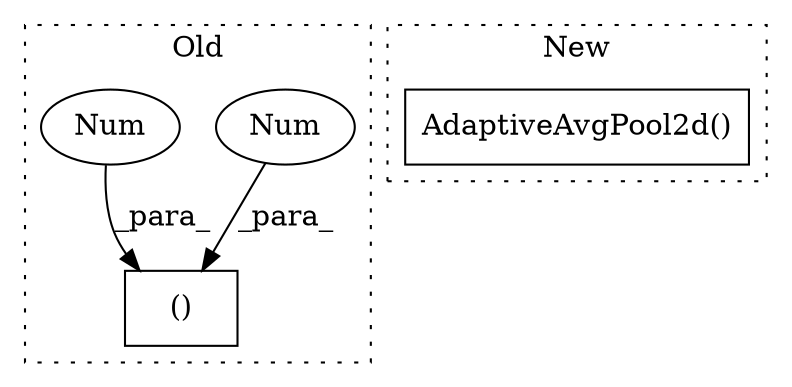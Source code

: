 digraph G {
subgraph cluster0 {
1 [label="()" a="54" s="720" l="3" shape="box"];
3 [label="Num" a="76" s="719" l="1" shape="ellipse"];
4 [label="Num" a="76" s="722" l="1" shape="ellipse"];
label = "Old";
style="dotted";
}
subgraph cluster1 {
2 [label="AdaptiveAvgPool2d()" a="75" s="932,1006" l="34,1" shape="box"];
label = "New";
style="dotted";
}
3 -> 1 [label="_para_"];
4 -> 1 [label="_para_"];
}